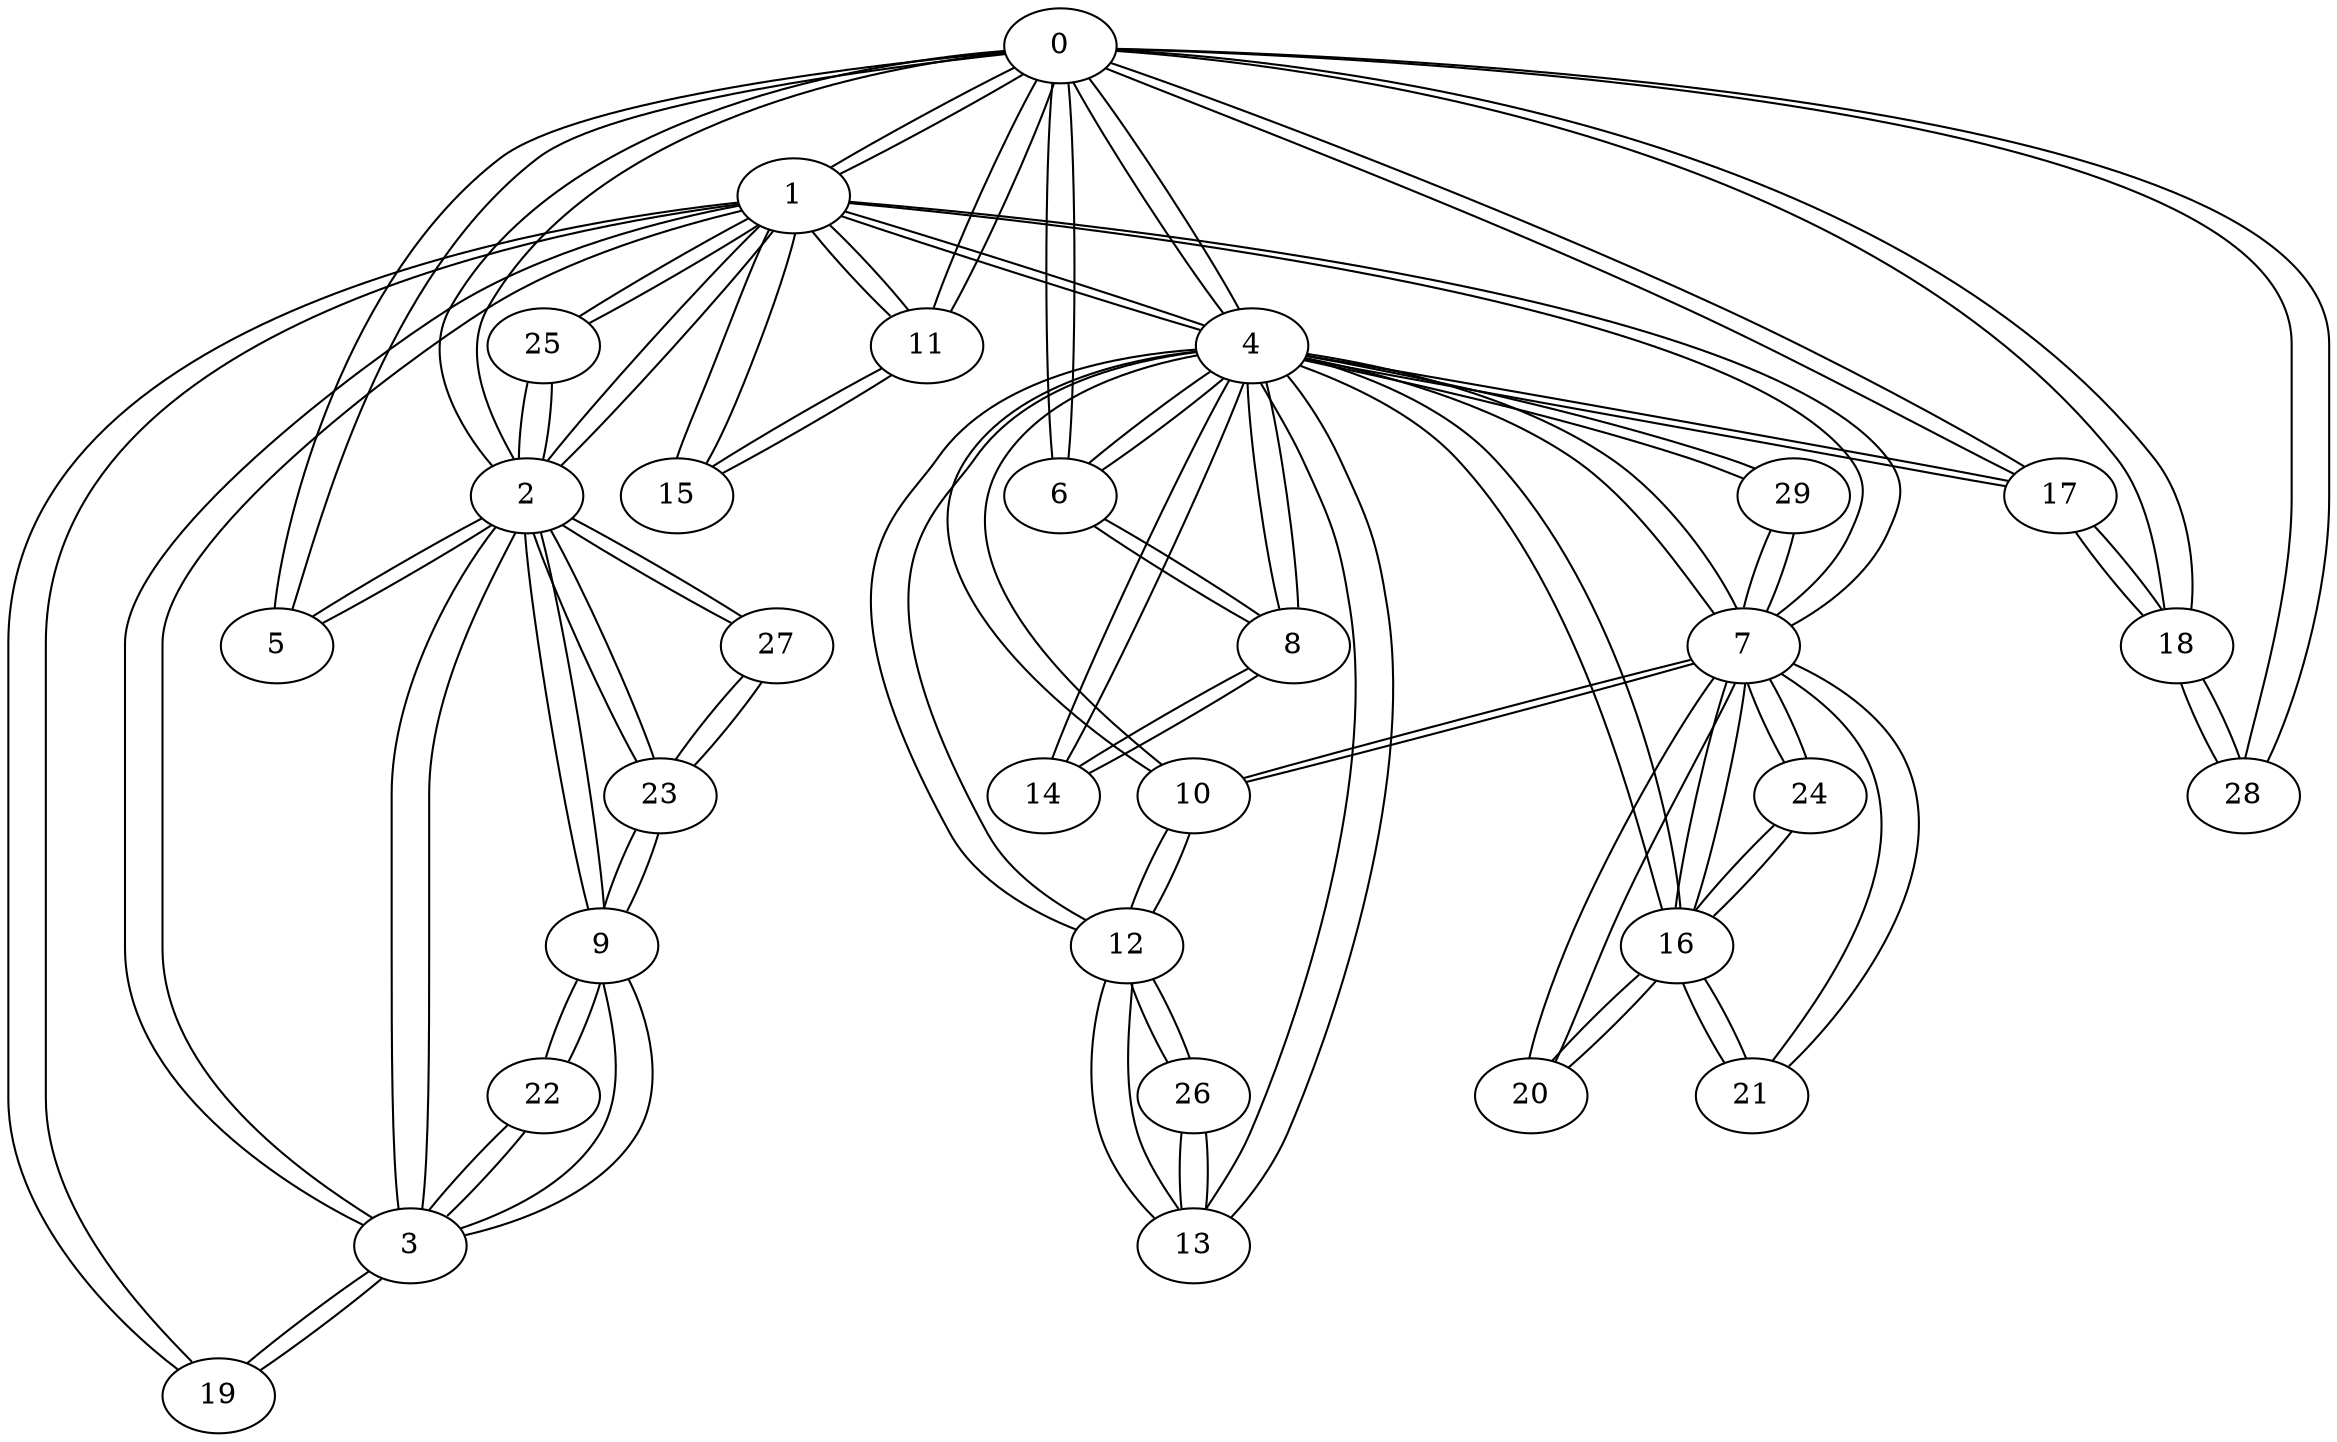 graph {
0 -- 1
0 -- 2
0 -- 4
0 -- 5
0 -- 6
0 -- 11
0 -- 17
0 -- 18
0 -- 28
1 -- 0
1 -- 2
1 -- 3
1 -- 4
1 -- 7
1 -- 11
1 -- 15
1 -- 19
1 -- 25
2 -- 1
2 -- 0
2 -- 3
2 -- 5
2 -- 9
2 -- 23
2 -- 25
2 -- 27
3 -- 2
3 -- 1
3 -- 9
3 -- 19
3 -- 22
4 -- 0
4 -- 1
4 -- 6
4 -- 7
4 -- 8
4 -- 10
4 -- 12
4 -- 13
4 -- 14
4 -- 16
4 -- 17
4 -- 29
5 -- 2
5 -- 0
6 -- 4
6 -- 0
6 -- 8
7 -- 4
7 -- 1
7 -- 10
7 -- 16
7 -- 20
7 -- 21
7 -- 24
7 -- 29
8 -- 6
8 -- 4
8 -- 14
9 -- 3
9 -- 2
9 -- 22
9 -- 23
10 -- 7
10 -- 4
10 -- 12
11 -- 1
11 -- 0
11 -- 15
12 -- 4
12 -- 10
12 -- 13
12 -- 26
13 -- 12
13 -- 4
13 -- 26
14 -- 8
14 -- 4
15 -- 11
15 -- 1
16 -- 7
16 -- 4
16 -- 20
16 -- 21
16 -- 24
17 -- 0
17 -- 4
17 -- 18
18 -- 17
18 -- 0
18 -- 28
19 -- 3
19 -- 1
20 -- 16
20 -- 7
21 -- 7
21 -- 16
22 -- 3
22 -- 9
23 -- 9
23 -- 2
23 -- 27
24 -- 16
24 -- 7
25 -- 2
25 -- 1
26 -- 12
26 -- 13
27 -- 23
27 -- 2
28 -- 18
28 -- 0
29 -- 7
29 -- 4
}
